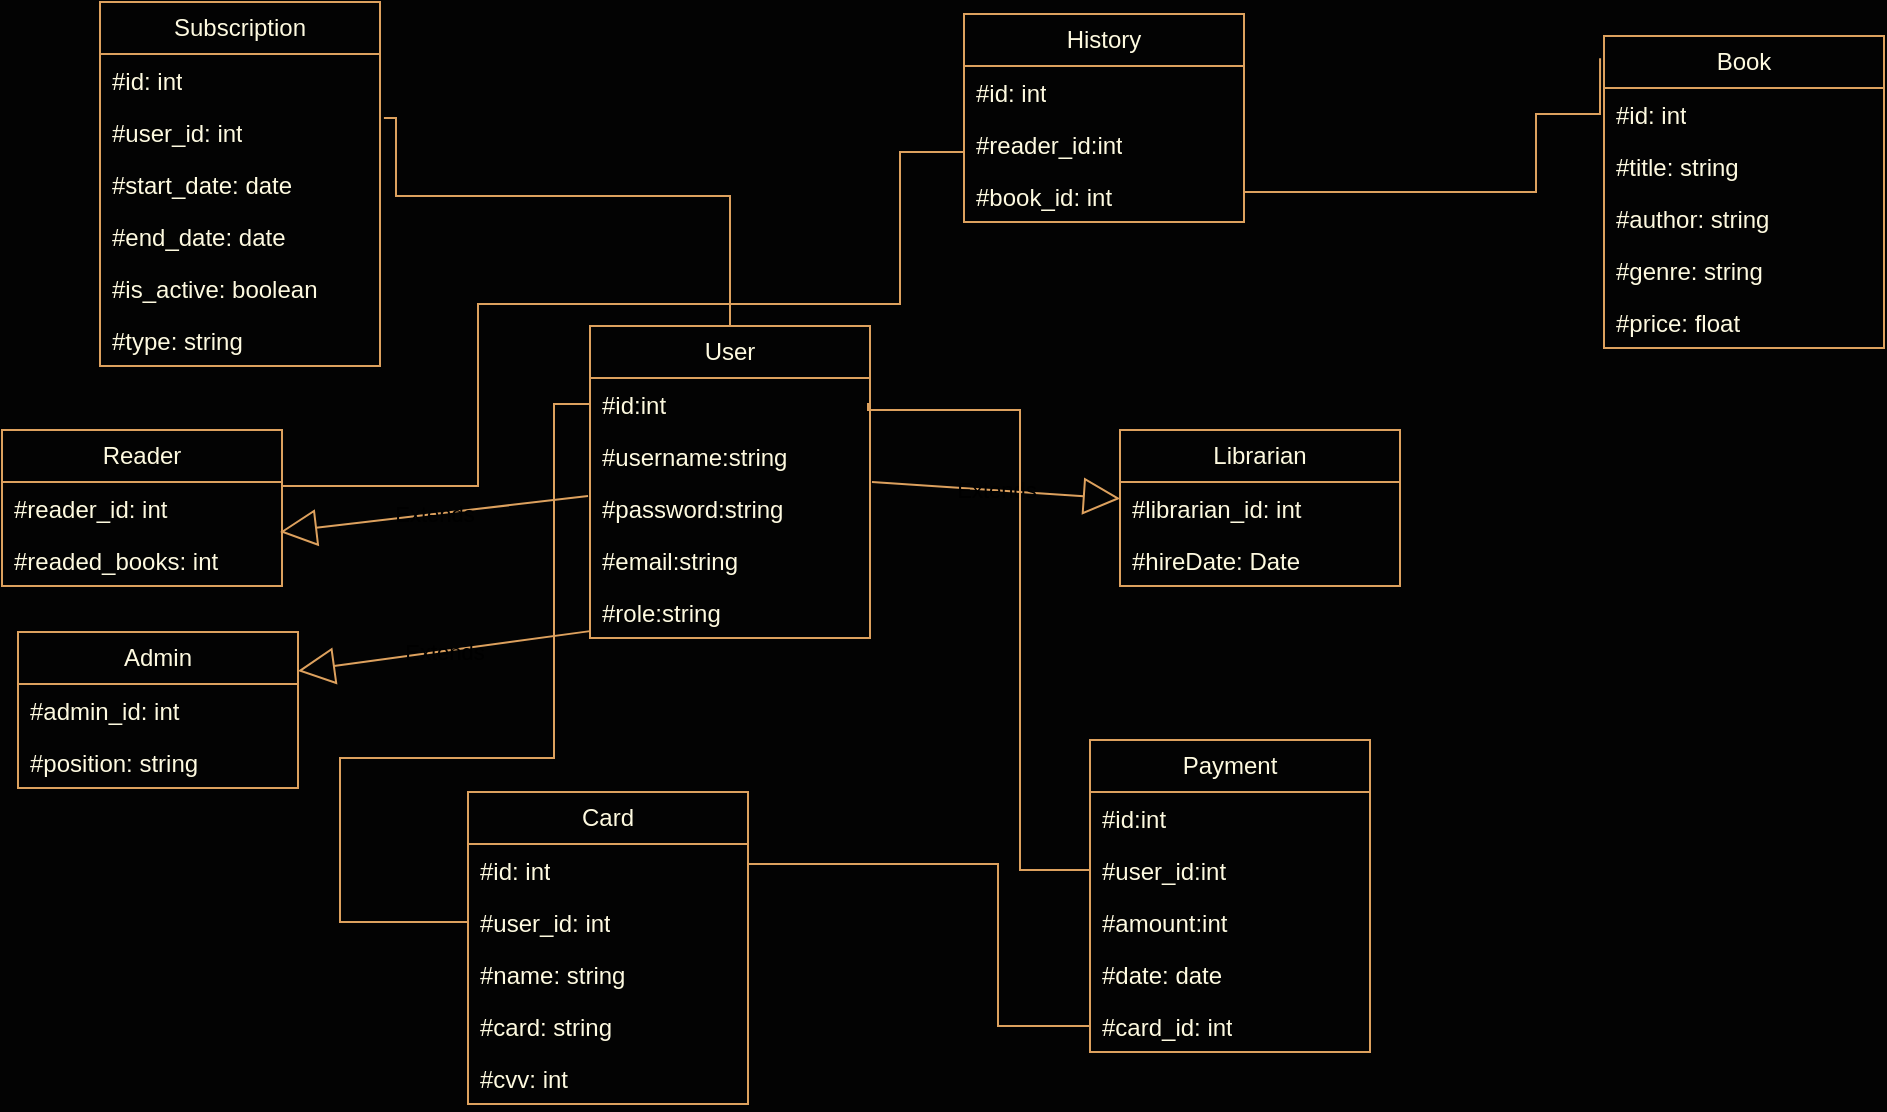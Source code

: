 <mxfile version="22.1.21" type="google">
  <diagram name="Página-1" id="XqUGBcol5dS_Bmswjq5t">
    <mxGraphModel grid="0" page="0" gridSize="10" guides="1" tooltips="1" connect="1" arrows="1" fold="1" pageScale="1" pageWidth="827" pageHeight="1169" background="#030303" math="0" shadow="0">
      <root>
        <mxCell id="0" />
        <mxCell id="1" parent="0" />
        <mxCell id="2ukmL8wIdGiU-qPKYDEw-6" value="User" style="swimlane;fontStyle=0;childLayout=stackLayout;horizontal=1;startSize=26;fillColor=none;horizontalStack=0;resizeParent=1;resizeParentMax=0;resizeLast=0;collapsible=1;marginBottom=0;whiteSpace=wrap;html=1;labelBackgroundColor=none;strokeColor=#DDA15E;fontColor=#FEFAE0;" vertex="1" parent="1">
          <mxGeometry x="220" y="140" width="140" height="156" as="geometry">
            <mxRectangle x="60" y="150" width="70" height="30" as="alternateBounds" />
          </mxGeometry>
        </mxCell>
        <mxCell id="2ukmL8wIdGiU-qPKYDEw-7" value="#id:int&lt;br&gt;" style="text;strokeColor=none;fillColor=none;align=left;verticalAlign=top;spacingLeft=4;spacingRight=4;overflow=hidden;rotatable=0;points=[[0,0.5],[1,0.5]];portConstraint=eastwest;whiteSpace=wrap;html=1;labelBackgroundColor=none;fontColor=#FEFAE0;" vertex="1" parent="2ukmL8wIdGiU-qPKYDEw-6">
          <mxGeometry y="26" width="140" height="26" as="geometry" />
        </mxCell>
        <mxCell id="2ukmL8wIdGiU-qPKYDEw-8" value="#username:string&lt;br&gt;" style="text;strokeColor=none;fillColor=none;align=left;verticalAlign=top;spacingLeft=4;spacingRight=4;overflow=hidden;rotatable=0;points=[[0,0.5],[1,0.5]];portConstraint=eastwest;whiteSpace=wrap;html=1;labelBackgroundColor=none;fontColor=#FEFAE0;" vertex="1" parent="2ukmL8wIdGiU-qPKYDEw-6">
          <mxGeometry y="52" width="140" height="26" as="geometry" />
        </mxCell>
        <mxCell id="2ukmL8wIdGiU-qPKYDEw-9" value="#password:string&lt;br&gt;" style="text;strokeColor=none;fillColor=none;align=left;verticalAlign=top;spacingLeft=4;spacingRight=4;overflow=hidden;rotatable=0;points=[[0,0.5],[1,0.5]];portConstraint=eastwest;whiteSpace=wrap;html=1;labelBackgroundColor=none;fontColor=#FEFAE0;" vertex="1" parent="2ukmL8wIdGiU-qPKYDEw-6">
          <mxGeometry y="78" width="140" height="26" as="geometry" />
        </mxCell>
        <mxCell id="2ukmL8wIdGiU-qPKYDEw-10" value="#email:string" style="text;strokeColor=none;fillColor=none;align=left;verticalAlign=top;spacingLeft=4;spacingRight=4;overflow=hidden;rotatable=0;points=[[0,0.5],[1,0.5]];portConstraint=eastwest;whiteSpace=wrap;html=1;labelBackgroundColor=none;fontColor=#FEFAE0;" vertex="1" parent="2ukmL8wIdGiU-qPKYDEw-6">
          <mxGeometry y="104" width="140" height="26" as="geometry" />
        </mxCell>
        <mxCell id="2ukmL8wIdGiU-qPKYDEw-11" value="#role:string&lt;br&gt;" style="text;strokeColor=none;fillColor=none;align=left;verticalAlign=top;spacingLeft=4;spacingRight=4;overflow=hidden;rotatable=0;points=[[0,0.5],[1,0.5]];portConstraint=eastwest;whiteSpace=wrap;html=1;labelBackgroundColor=none;fontColor=#FEFAE0;" vertex="1" parent="2ukmL8wIdGiU-qPKYDEw-6">
          <mxGeometry y="130" width="140" height="26" as="geometry" />
        </mxCell>
        <mxCell id="2ukmL8wIdGiU-qPKYDEw-12" value="Reader" style="swimlane;fontStyle=0;childLayout=stackLayout;horizontal=1;startSize=26;fillColor=none;horizontalStack=0;resizeParent=1;resizeParentMax=0;resizeLast=0;collapsible=1;marginBottom=0;whiteSpace=wrap;html=1;labelBackgroundColor=none;strokeColor=#DDA15E;fontColor=#FEFAE0;" vertex="1" parent="1">
          <mxGeometry x="-74" y="192" width="140" height="78" as="geometry" />
        </mxCell>
        <mxCell id="2ukmL8wIdGiU-qPKYDEw-15" value="#reader_id: int" style="text;strokeColor=none;fillColor=none;align=left;verticalAlign=top;spacingLeft=4;spacingRight=4;overflow=hidden;rotatable=0;points=[[0,0.5],[1,0.5]];portConstraint=eastwest;whiteSpace=wrap;html=1;labelBackgroundColor=none;fontColor=#FEFAE0;" vertex="1" parent="2ukmL8wIdGiU-qPKYDEw-12">
          <mxGeometry y="26" width="140" height="26" as="geometry" />
        </mxCell>
        <mxCell id="vmHvUTqwIPzVs6DOa_j5-23" value="#readed_books: int&lt;br&gt;" style="text;strokeColor=none;fillColor=none;align=left;verticalAlign=top;spacingLeft=4;spacingRight=4;overflow=hidden;rotatable=0;points=[[0,0.5],[1,0.5]];portConstraint=eastwest;whiteSpace=wrap;html=1;labelBackgroundColor=none;fontColor=#FEFAE0;" vertex="1" parent="2ukmL8wIdGiU-qPKYDEw-12">
          <mxGeometry y="52" width="140" height="26" as="geometry" />
        </mxCell>
        <mxCell id="2ukmL8wIdGiU-qPKYDEw-16" value="Librarian" style="swimlane;fontStyle=0;childLayout=stackLayout;horizontal=1;startSize=26;fillColor=none;horizontalStack=0;resizeParent=1;resizeParentMax=0;resizeLast=0;collapsible=1;marginBottom=0;whiteSpace=wrap;html=1;labelBackgroundColor=none;strokeColor=#DDA15E;fontColor=#FEFAE0;" vertex="1" parent="1">
          <mxGeometry x="485" y="192" width="140" height="78" as="geometry" />
        </mxCell>
        <mxCell id="2ukmL8wIdGiU-qPKYDEw-17" value="#librarian_id: int" style="text;strokeColor=none;fillColor=none;align=left;verticalAlign=top;spacingLeft=4;spacingRight=4;overflow=hidden;rotatable=0;points=[[0,0.5],[1,0.5]];portConstraint=eastwest;whiteSpace=wrap;html=1;labelBackgroundColor=none;fontColor=#FEFAE0;" vertex="1" parent="2ukmL8wIdGiU-qPKYDEw-16">
          <mxGeometry y="26" width="140" height="26" as="geometry" />
        </mxCell>
        <mxCell id="vmHvUTqwIPzVs6DOa_j5-27" value="#hireDate: Date" style="text;strokeColor=none;fillColor=none;align=left;verticalAlign=top;spacingLeft=4;spacingRight=4;overflow=hidden;rotatable=0;points=[[0,0.5],[1,0.5]];portConstraint=eastwest;whiteSpace=wrap;html=1;labelBackgroundColor=none;fontColor=#FEFAE0;" vertex="1" parent="2ukmL8wIdGiU-qPKYDEw-16">
          <mxGeometry y="52" width="140" height="26" as="geometry" />
        </mxCell>
        <mxCell id="2ukmL8wIdGiU-qPKYDEw-20" value="Admin" style="swimlane;fontStyle=0;childLayout=stackLayout;horizontal=1;startSize=26;fillColor=none;horizontalStack=0;resizeParent=1;resizeParentMax=0;resizeLast=0;collapsible=1;marginBottom=0;whiteSpace=wrap;html=1;labelBackgroundColor=none;strokeColor=#DDA15E;fontColor=#FEFAE0;" vertex="1" parent="1">
          <mxGeometry x="-66" y="293" width="140" height="78" as="geometry" />
        </mxCell>
        <mxCell id="2ukmL8wIdGiU-qPKYDEw-23" value="#admin_id: int" style="text;strokeColor=none;fillColor=none;align=left;verticalAlign=top;spacingLeft=4;spacingRight=4;overflow=hidden;rotatable=0;points=[[0,0.5],[1,0.5]];portConstraint=eastwest;whiteSpace=wrap;html=1;labelBackgroundColor=none;fontColor=#FEFAE0;" vertex="1" parent="2ukmL8wIdGiU-qPKYDEw-20">
          <mxGeometry y="26" width="140" height="26" as="geometry" />
        </mxCell>
        <mxCell id="vmHvUTqwIPzVs6DOa_j5-26" value="#position: string" style="text;strokeColor=none;fillColor=none;align=left;verticalAlign=top;spacingLeft=4;spacingRight=4;overflow=hidden;rotatable=0;points=[[0,0.5],[1,0.5]];portConstraint=eastwest;whiteSpace=wrap;html=1;labelBackgroundColor=none;fontColor=#FEFAE0;" vertex="1" parent="2ukmL8wIdGiU-qPKYDEw-20">
          <mxGeometry y="52" width="140" height="26" as="geometry" />
        </mxCell>
        <mxCell id="2ukmL8wIdGiU-qPKYDEw-25" value="Book" style="swimlane;fontStyle=0;childLayout=stackLayout;horizontal=1;startSize=26;fillColor=none;horizontalStack=0;resizeParent=1;resizeParentMax=0;resizeLast=0;collapsible=1;marginBottom=0;whiteSpace=wrap;html=1;labelBackgroundColor=none;strokeColor=#DDA15E;fontColor=#FEFAE0;" vertex="1" parent="1">
          <mxGeometry x="727" y="-5" width="140" height="156" as="geometry" />
        </mxCell>
        <mxCell id="2ukmL8wIdGiU-qPKYDEw-26" value="#id: int" style="text;strokeColor=none;fillColor=none;align=left;verticalAlign=top;spacingLeft=4;spacingRight=4;overflow=hidden;rotatable=0;points=[[0,0.5],[1,0.5]];portConstraint=eastwest;whiteSpace=wrap;html=1;labelBackgroundColor=none;fontColor=#FEFAE0;" vertex="1" parent="2ukmL8wIdGiU-qPKYDEw-25">
          <mxGeometry y="26" width="140" height="26" as="geometry" />
        </mxCell>
        <mxCell id="2ukmL8wIdGiU-qPKYDEw-27" value="#title: string&lt;br&gt;" style="text;strokeColor=none;fillColor=none;align=left;verticalAlign=top;spacingLeft=4;spacingRight=4;overflow=hidden;rotatable=0;points=[[0,0.5],[1,0.5]];portConstraint=eastwest;whiteSpace=wrap;html=1;labelBackgroundColor=none;fontColor=#FEFAE0;" vertex="1" parent="2ukmL8wIdGiU-qPKYDEw-25">
          <mxGeometry y="52" width="140" height="26" as="geometry" />
        </mxCell>
        <mxCell id="2ukmL8wIdGiU-qPKYDEw-28" value="#author: string" style="text;strokeColor=none;fillColor=none;align=left;verticalAlign=top;spacingLeft=4;spacingRight=4;overflow=hidden;rotatable=0;points=[[0,0.5],[1,0.5]];portConstraint=eastwest;whiteSpace=wrap;html=1;labelBackgroundColor=none;fontColor=#FEFAE0;" vertex="1" parent="2ukmL8wIdGiU-qPKYDEw-25">
          <mxGeometry y="78" width="140" height="26" as="geometry" />
        </mxCell>
        <mxCell id="2ukmL8wIdGiU-qPKYDEw-33" value="#genre: string" style="text;strokeColor=none;fillColor=none;align=left;verticalAlign=top;spacingLeft=4;spacingRight=4;overflow=hidden;rotatable=0;points=[[0,0.5],[1,0.5]];portConstraint=eastwest;whiteSpace=wrap;html=1;labelBackgroundColor=none;fontColor=#FEFAE0;" vertex="1" parent="2ukmL8wIdGiU-qPKYDEw-25">
          <mxGeometry y="104" width="140" height="26" as="geometry" />
        </mxCell>
        <mxCell id="dBOQyMAopTo2IFKgxT0i-1" value="#price: float" style="text;strokeColor=none;fillColor=none;align=left;verticalAlign=top;spacingLeft=4;spacingRight=4;overflow=hidden;rotatable=0;points=[[0,0.5],[1,0.5]];portConstraint=eastwest;whiteSpace=wrap;html=1;labelBackgroundColor=none;fontColor=#FEFAE0;" vertex="1" parent="2ukmL8wIdGiU-qPKYDEw-25">
          <mxGeometry y="130" width="140" height="26" as="geometry" />
        </mxCell>
        <mxCell id="2ukmL8wIdGiU-qPKYDEw-36" value="Subscription" style="swimlane;fontStyle=0;childLayout=stackLayout;horizontal=1;startSize=26;fillColor=none;horizontalStack=0;resizeParent=1;resizeParentMax=0;resizeLast=0;collapsible=1;marginBottom=0;whiteSpace=wrap;html=1;labelBackgroundColor=none;strokeColor=#DDA15E;fontColor=#FEFAE0;" vertex="1" parent="1">
          <mxGeometry x="-25" y="-22" width="140" height="182" as="geometry" />
        </mxCell>
        <mxCell id="2ukmL8wIdGiU-qPKYDEw-37" value="#id: int" style="text;strokeColor=none;fillColor=none;align=left;verticalAlign=top;spacingLeft=4;spacingRight=4;overflow=hidden;rotatable=0;points=[[0,0.5],[1,0.5]];portConstraint=eastwest;whiteSpace=wrap;html=1;labelBackgroundColor=none;fontColor=#FEFAE0;" vertex="1" parent="2ukmL8wIdGiU-qPKYDEw-36">
          <mxGeometry y="26" width="140" height="26" as="geometry" />
        </mxCell>
        <mxCell id="2ukmL8wIdGiU-qPKYDEw-38" value="#user_id: int" style="text;strokeColor=none;fillColor=none;align=left;verticalAlign=top;spacingLeft=4;spacingRight=4;overflow=hidden;rotatable=0;points=[[0,0.5],[1,0.5]];portConstraint=eastwest;whiteSpace=wrap;html=1;labelBackgroundColor=none;fontColor=#FEFAE0;" vertex="1" parent="2ukmL8wIdGiU-qPKYDEw-36">
          <mxGeometry y="52" width="140" height="26" as="geometry" />
        </mxCell>
        <mxCell id="2ukmL8wIdGiU-qPKYDEw-39" value="#start_date: date" style="text;strokeColor=none;fillColor=none;align=left;verticalAlign=top;spacingLeft=4;spacingRight=4;overflow=hidden;rotatable=0;points=[[0,0.5],[1,0.5]];portConstraint=eastwest;whiteSpace=wrap;html=1;labelBackgroundColor=none;fontColor=#FEFAE0;" vertex="1" parent="2ukmL8wIdGiU-qPKYDEw-36">
          <mxGeometry y="78" width="140" height="26" as="geometry" />
        </mxCell>
        <mxCell id="2ukmL8wIdGiU-qPKYDEw-40" value="#end_date: date" style="text;strokeColor=none;fillColor=none;align=left;verticalAlign=top;spacingLeft=4;spacingRight=4;overflow=hidden;rotatable=0;points=[[0,0.5],[1,0.5]];portConstraint=eastwest;whiteSpace=wrap;html=1;labelBackgroundColor=none;fontColor=#FEFAE0;" vertex="1" parent="2ukmL8wIdGiU-qPKYDEw-36">
          <mxGeometry y="104" width="140" height="26" as="geometry" />
        </mxCell>
        <mxCell id="2ukmL8wIdGiU-qPKYDEw-41" value="#is_active: boolean" style="text;strokeColor=none;fillColor=none;align=left;verticalAlign=top;spacingLeft=4;spacingRight=4;overflow=hidden;rotatable=0;points=[[0,0.5],[1,0.5]];portConstraint=eastwest;whiteSpace=wrap;html=1;labelBackgroundColor=none;fontColor=#FEFAE0;" vertex="1" parent="2ukmL8wIdGiU-qPKYDEw-36">
          <mxGeometry y="130" width="140" height="26" as="geometry" />
        </mxCell>
        <mxCell id="vmHvUTqwIPzVs6DOa_j5-28" value="#type: string" style="text;strokeColor=none;fillColor=none;align=left;verticalAlign=top;spacingLeft=4;spacingRight=4;overflow=hidden;rotatable=0;points=[[0,0.5],[1,0.5]];portConstraint=eastwest;whiteSpace=wrap;html=1;labelBackgroundColor=none;fontColor=#FEFAE0;" vertex="1" parent="2ukmL8wIdGiU-qPKYDEw-36">
          <mxGeometry y="156" width="140" height="26" as="geometry" />
        </mxCell>
        <mxCell id="2ukmL8wIdGiU-qPKYDEw-42" value="Payment" style="swimlane;fontStyle=0;childLayout=stackLayout;horizontal=1;startSize=26;fillColor=none;horizontalStack=0;resizeParent=1;resizeParentMax=0;resizeLast=0;collapsible=1;marginBottom=0;whiteSpace=wrap;html=1;labelBackgroundColor=none;strokeColor=#DDA15E;fontColor=#FEFAE0;" vertex="1" parent="1">
          <mxGeometry x="470" y="347" width="140" height="156" as="geometry" />
        </mxCell>
        <mxCell id="2ukmL8wIdGiU-qPKYDEw-43" value="#id:int" style="text;strokeColor=none;fillColor=none;align=left;verticalAlign=top;spacingLeft=4;spacingRight=4;overflow=hidden;rotatable=0;points=[[0,0.5],[1,0.5]];portConstraint=eastwest;whiteSpace=wrap;html=1;labelBackgroundColor=none;fontColor=#FEFAE0;" vertex="1" parent="2ukmL8wIdGiU-qPKYDEw-42">
          <mxGeometry y="26" width="140" height="26" as="geometry" />
        </mxCell>
        <mxCell id="2ukmL8wIdGiU-qPKYDEw-44" value="#user_id:int" style="text;strokeColor=none;fillColor=none;align=left;verticalAlign=top;spacingLeft=4;spacingRight=4;overflow=hidden;rotatable=0;points=[[0,0.5],[1,0.5]];portConstraint=eastwest;whiteSpace=wrap;html=1;labelBackgroundColor=none;fontColor=#FEFAE0;" vertex="1" parent="2ukmL8wIdGiU-qPKYDEw-42">
          <mxGeometry y="52" width="140" height="26" as="geometry" />
        </mxCell>
        <mxCell id="2ukmL8wIdGiU-qPKYDEw-45" value="#amount:int" style="text;strokeColor=none;fillColor=none;align=left;verticalAlign=top;spacingLeft=4;spacingRight=4;overflow=hidden;rotatable=0;points=[[0,0.5],[1,0.5]];portConstraint=eastwest;whiteSpace=wrap;html=1;labelBackgroundColor=none;fontColor=#FEFAE0;" vertex="1" parent="2ukmL8wIdGiU-qPKYDEw-42">
          <mxGeometry y="78" width="140" height="26" as="geometry" />
        </mxCell>
        <mxCell id="2ukmL8wIdGiU-qPKYDEw-46" value="#date: date" style="text;strokeColor=none;fillColor=none;align=left;verticalAlign=top;spacingLeft=4;spacingRight=4;overflow=hidden;rotatable=0;points=[[0,0.5],[1,0.5]];portConstraint=eastwest;whiteSpace=wrap;html=1;labelBackgroundColor=none;fontColor=#FEFAE0;" vertex="1" parent="2ukmL8wIdGiU-qPKYDEw-42">
          <mxGeometry y="104" width="140" height="26" as="geometry" />
        </mxCell>
        <mxCell id="vmHvUTqwIPzVs6DOa_j5-21" value="#card_id: int&lt;br&gt;" style="text;strokeColor=none;fillColor=none;align=left;verticalAlign=top;spacingLeft=4;spacingRight=4;overflow=hidden;rotatable=0;points=[[0,0.5],[1,0.5]];portConstraint=eastwest;whiteSpace=wrap;html=1;labelBackgroundColor=none;fontColor=#FEFAE0;" vertex="1" parent="2ukmL8wIdGiU-qPKYDEw-42">
          <mxGeometry y="130" width="140" height="26" as="geometry" />
        </mxCell>
        <mxCell id="2ukmL8wIdGiU-qPKYDEw-47" value="Extends" style="endArrow=block;endSize=16;endFill=0;html=1;rounded=0;exitX=-0.007;exitY=0.269;exitDx=0;exitDy=0;exitPerimeter=0;labelBackgroundColor=none;strokeColor=#DDA15E;fontColor=default;entryX=0.993;entryY=-0.038;entryDx=0;entryDy=0;entryPerimeter=0;" edge="1" parent="1" source="2ukmL8wIdGiU-qPKYDEw-9" target="vmHvUTqwIPzVs6DOa_j5-23">
          <mxGeometry x="0.006" width="160" relative="1" as="geometry">
            <mxPoint x="330" y="250" as="sourcePoint" />
            <mxPoint x="490" y="250" as="targetPoint" />
            <mxPoint as="offset" />
          </mxGeometry>
        </mxCell>
        <mxCell id="2ukmL8wIdGiU-qPKYDEw-49" value="Extends" style="endArrow=block;endSize=16;endFill=0;html=1;rounded=0;exitX=1.007;exitY=0;exitDx=0;exitDy=0;exitPerimeter=0;labelBackgroundColor=none;strokeColor=#DDA15E;fontColor=default;" edge="1" parent="1" source="2ukmL8wIdGiU-qPKYDEw-9" target="2ukmL8wIdGiU-qPKYDEw-16">
          <mxGeometry width="160" relative="1" as="geometry">
            <mxPoint x="330" y="250" as="sourcePoint" />
            <mxPoint x="459.02" y="217.012" as="targetPoint" />
          </mxGeometry>
        </mxCell>
        <mxCell id="2ukmL8wIdGiU-qPKYDEw-50" value="Extends" style="endArrow=block;endSize=16;endFill=0;html=1;rounded=0;entryX=1;entryY=0.25;entryDx=0;entryDy=0;labelBackgroundColor=none;strokeColor=#DDA15E;fontColor=default;" edge="1" parent="1" source="2ukmL8wIdGiU-qPKYDEw-11" target="2ukmL8wIdGiU-qPKYDEw-20">
          <mxGeometry width="160" relative="1" as="geometry">
            <mxPoint x="330" y="250" as="sourcePoint" />
            <mxPoint x="490" y="250" as="targetPoint" />
          </mxGeometry>
        </mxCell>
        <mxCell id="2ukmL8wIdGiU-qPKYDEw-51" value="" style="endArrow=none;html=1;edgeStyle=orthogonalEdgeStyle;rounded=0;exitX=0.5;exitY=0;exitDx=0;exitDy=0;entryX=1.014;entryY=0.231;entryDx=0;entryDy=0;entryPerimeter=0;labelBackgroundColor=none;strokeColor=#DDA15E;fontColor=default;" edge="1" parent="1" source="2ukmL8wIdGiU-qPKYDEw-6" target="2ukmL8wIdGiU-qPKYDEw-38">
          <mxGeometry relative="1" as="geometry">
            <mxPoint x="330" y="250" as="sourcePoint" />
            <mxPoint x="490" y="250" as="targetPoint" />
            <Array as="points">
              <mxPoint x="290" y="75" />
              <mxPoint x="123" y="75" />
            </Array>
          </mxGeometry>
        </mxCell>
        <mxCell id="2ukmL8wIdGiU-qPKYDEw-54" value="" style="endArrow=none;html=1;edgeStyle=orthogonalEdgeStyle;rounded=0;entryX=0;entryY=0.5;entryDx=0;entryDy=0;exitX=1;exitY=0.5;exitDx=0;exitDy=0;labelBackgroundColor=none;strokeColor=#DDA15E;fontColor=default;" edge="1" parent="1" source="2ukmL8wIdGiU-qPKYDEw-7" target="2ukmL8wIdGiU-qPKYDEw-44">
          <mxGeometry relative="1" as="geometry">
            <mxPoint x="330" y="250" as="sourcePoint" />
            <mxPoint x="490" y="250" as="targetPoint" />
            <Array as="points">
              <mxPoint x="359" y="179" />
              <mxPoint x="359" y="182" />
              <mxPoint x="435" y="182" />
              <mxPoint x="435" y="412" />
            </Array>
          </mxGeometry>
        </mxCell>
        <mxCell id="vmHvUTqwIPzVs6DOa_j5-5" value="History" style="swimlane;fontStyle=0;childLayout=stackLayout;horizontal=1;startSize=26;fillColor=none;horizontalStack=0;resizeParent=1;resizeParentMax=0;resizeLast=0;collapsible=1;marginBottom=0;whiteSpace=wrap;html=1;labelBackgroundColor=none;strokeColor=#DDA15E;fontColor=#FEFAE0;" vertex="1" parent="1">
          <mxGeometry x="407" y="-16" width="140" height="104" as="geometry" />
        </mxCell>
        <mxCell id="vmHvUTqwIPzVs6DOa_j5-6" value="#id: int" style="text;strokeColor=none;fillColor=none;align=left;verticalAlign=top;spacingLeft=4;spacingRight=4;overflow=hidden;rotatable=0;points=[[0,0.5],[1,0.5]];portConstraint=eastwest;whiteSpace=wrap;html=1;labelBackgroundColor=none;fontColor=#FEFAE0;" vertex="1" parent="vmHvUTqwIPzVs6DOa_j5-5">
          <mxGeometry y="26" width="140" height="26" as="geometry" />
        </mxCell>
        <mxCell id="vmHvUTqwIPzVs6DOa_j5-7" value="#reader_id:int&lt;br&gt;" style="text;strokeColor=none;fillColor=none;align=left;verticalAlign=top;spacingLeft=4;spacingRight=4;overflow=hidden;rotatable=0;points=[[0,0.5],[1,0.5]];portConstraint=eastwest;whiteSpace=wrap;html=1;labelBackgroundColor=none;fontColor=#FEFAE0;" vertex="1" parent="vmHvUTqwIPzVs6DOa_j5-5">
          <mxGeometry y="52" width="140" height="26" as="geometry" />
        </mxCell>
        <mxCell id="vmHvUTqwIPzVs6DOa_j5-8" value="#book_id: int" style="text;strokeColor=none;fillColor=none;align=left;verticalAlign=top;spacingLeft=4;spacingRight=4;overflow=hidden;rotatable=0;points=[[0,0.5],[1,0.5]];portConstraint=eastwest;whiteSpace=wrap;html=1;labelBackgroundColor=none;fontColor=#FEFAE0;" vertex="1" parent="vmHvUTqwIPzVs6DOa_j5-5">
          <mxGeometry y="78" width="140" height="26" as="geometry" />
        </mxCell>
        <mxCell id="vmHvUTqwIPzVs6DOa_j5-11" value="" style="endArrow=none;html=1;edgeStyle=orthogonalEdgeStyle;rounded=0;exitX=1;exitY=0.5;exitDx=0;exitDy=0;entryX=0;entryY=0.5;entryDx=0;entryDy=0;labelBackgroundColor=none;strokeColor=#DDA15E;fontColor=default;" edge="1" parent="1" source="2ukmL8wIdGiU-qPKYDEw-15" target="vmHvUTqwIPzVs6DOa_j5-6">
          <mxGeometry relative="1" as="geometry">
            <mxPoint x="300" y="150" as="sourcePoint" />
            <mxPoint x="133" y="107" as="targetPoint" />
            <Array as="points">
              <mxPoint x="66" y="220" />
              <mxPoint x="164" y="220" />
              <mxPoint x="164" y="129" />
              <mxPoint x="375" y="129" />
              <mxPoint x="375" y="53" />
              <mxPoint x="407" y="53" />
            </Array>
          </mxGeometry>
        </mxCell>
        <mxCell id="vmHvUTqwIPzVs6DOa_j5-12" value="" style="endArrow=none;html=1;edgeStyle=orthogonalEdgeStyle;rounded=0;exitX=-0.014;exitY=0.071;exitDx=0;exitDy=0;entryX=1;entryY=0.5;entryDx=0;entryDy=0;labelBackgroundColor=none;strokeColor=#DDA15E;fontColor=default;exitPerimeter=0;" edge="1" parent="1" source="2ukmL8wIdGiU-qPKYDEw-25" target="vmHvUTqwIPzVs6DOa_j5-8">
          <mxGeometry relative="1" as="geometry">
            <mxPoint x="544" y="161" as="sourcePoint" />
            <mxPoint x="661" y="44" as="targetPoint" />
            <Array as="points">
              <mxPoint x="725" y="34" />
              <mxPoint x="693" y="34" />
              <mxPoint x="693" y="73" />
              <mxPoint x="547" y="73" />
            </Array>
          </mxGeometry>
        </mxCell>
        <mxCell id="vmHvUTqwIPzVs6DOa_j5-13" value="Card" style="swimlane;fontStyle=0;childLayout=stackLayout;horizontal=1;startSize=26;fillColor=none;horizontalStack=0;resizeParent=1;resizeParentMax=0;resizeLast=0;collapsible=1;marginBottom=0;whiteSpace=wrap;html=1;labelBackgroundColor=none;strokeColor=#DDA15E;fontColor=#FEFAE0;" vertex="1" parent="1">
          <mxGeometry x="159" y="373" width="140" height="156" as="geometry" />
        </mxCell>
        <mxCell id="vmHvUTqwIPzVs6DOa_j5-14" value="#id: int" style="text;strokeColor=none;fillColor=none;align=left;verticalAlign=top;spacingLeft=4;spacingRight=4;overflow=hidden;rotatable=0;points=[[0,0.5],[1,0.5]];portConstraint=eastwest;whiteSpace=wrap;html=1;labelBackgroundColor=none;fontColor=#FEFAE0;" vertex="1" parent="vmHvUTqwIPzVs6DOa_j5-13">
          <mxGeometry y="26" width="140" height="26" as="geometry" />
        </mxCell>
        <mxCell id="vmHvUTqwIPzVs6DOa_j5-15" value="#user_id: int" style="text;strokeColor=none;fillColor=none;align=left;verticalAlign=top;spacingLeft=4;spacingRight=4;overflow=hidden;rotatable=0;points=[[0,0.5],[1,0.5]];portConstraint=eastwest;whiteSpace=wrap;html=1;labelBackgroundColor=none;fontColor=#FEFAE0;" vertex="1" parent="vmHvUTqwIPzVs6DOa_j5-13">
          <mxGeometry y="52" width="140" height="26" as="geometry" />
        </mxCell>
        <mxCell id="vmHvUTqwIPzVs6DOa_j5-16" value="#name: string&lt;br&gt;" style="text;strokeColor=none;fillColor=none;align=left;verticalAlign=top;spacingLeft=4;spacingRight=4;overflow=hidden;rotatable=0;points=[[0,0.5],[1,0.5]];portConstraint=eastwest;whiteSpace=wrap;html=1;labelBackgroundColor=none;fontColor=#FEFAE0;" vertex="1" parent="vmHvUTqwIPzVs6DOa_j5-13">
          <mxGeometry y="78" width="140" height="26" as="geometry" />
        </mxCell>
        <mxCell id="vmHvUTqwIPzVs6DOa_j5-17" value="#card: string" style="text;strokeColor=none;fillColor=none;align=left;verticalAlign=top;spacingLeft=4;spacingRight=4;overflow=hidden;rotatable=0;points=[[0,0.5],[1,0.5]];portConstraint=eastwest;whiteSpace=wrap;html=1;labelBackgroundColor=none;fontColor=#FEFAE0;" vertex="1" parent="vmHvUTqwIPzVs6DOa_j5-13">
          <mxGeometry y="104" width="140" height="26" as="geometry" />
        </mxCell>
        <mxCell id="vmHvUTqwIPzVs6DOa_j5-18" value="#cvv: int" style="text;strokeColor=none;fillColor=none;align=left;verticalAlign=top;spacingLeft=4;spacingRight=4;overflow=hidden;rotatable=0;points=[[0,0.5],[1,0.5]];portConstraint=eastwest;whiteSpace=wrap;html=1;labelBackgroundColor=none;fontColor=#FEFAE0;" vertex="1" parent="vmHvUTqwIPzVs6DOa_j5-13">
          <mxGeometry y="130" width="140" height="26" as="geometry" />
        </mxCell>
        <mxCell id="vmHvUTqwIPzVs6DOa_j5-20" value="" style="endArrow=none;html=1;edgeStyle=orthogonalEdgeStyle;rounded=0;exitX=0;exitY=0.5;exitDx=0;exitDy=0;entryX=0;entryY=0.5;entryDx=0;entryDy=0;labelBackgroundColor=none;strokeColor=#DDA15E;fontColor=default;" edge="1" parent="1" source="vmHvUTqwIPzVs6DOa_j5-15" target="2ukmL8wIdGiU-qPKYDEw-7">
          <mxGeometry relative="1" as="geometry">
            <mxPoint x="85" y="389" as="sourcePoint" />
            <mxPoint x="202" y="272" as="targetPoint" />
            <Array as="points">
              <mxPoint x="95" y="438" />
              <mxPoint x="95" y="356" />
              <mxPoint x="202" y="356" />
              <mxPoint x="202" y="179" />
            </Array>
          </mxGeometry>
        </mxCell>
        <mxCell id="vmHvUTqwIPzVs6DOa_j5-22" value="" style="endArrow=none;html=1;edgeStyle=orthogonalEdgeStyle;rounded=0;exitX=1;exitY=0.5;exitDx=0;exitDy=0;entryX=0;entryY=0.5;entryDx=0;entryDy=0;labelBackgroundColor=none;strokeColor=#DDA15E;fontColor=default;" edge="1" parent="1" source="vmHvUTqwIPzVs6DOa_j5-14" target="vmHvUTqwIPzVs6DOa_j5-21">
          <mxGeometry relative="1" as="geometry">
            <mxPoint x="381" y="647" as="sourcePoint" />
            <mxPoint x="442" y="388" as="targetPoint" />
            <Array as="points">
              <mxPoint x="299" y="409" />
              <mxPoint x="424" y="409" />
              <mxPoint x="424" y="490" />
            </Array>
          </mxGeometry>
        </mxCell>
      </root>
    </mxGraphModel>
  </diagram>
</mxfile>
